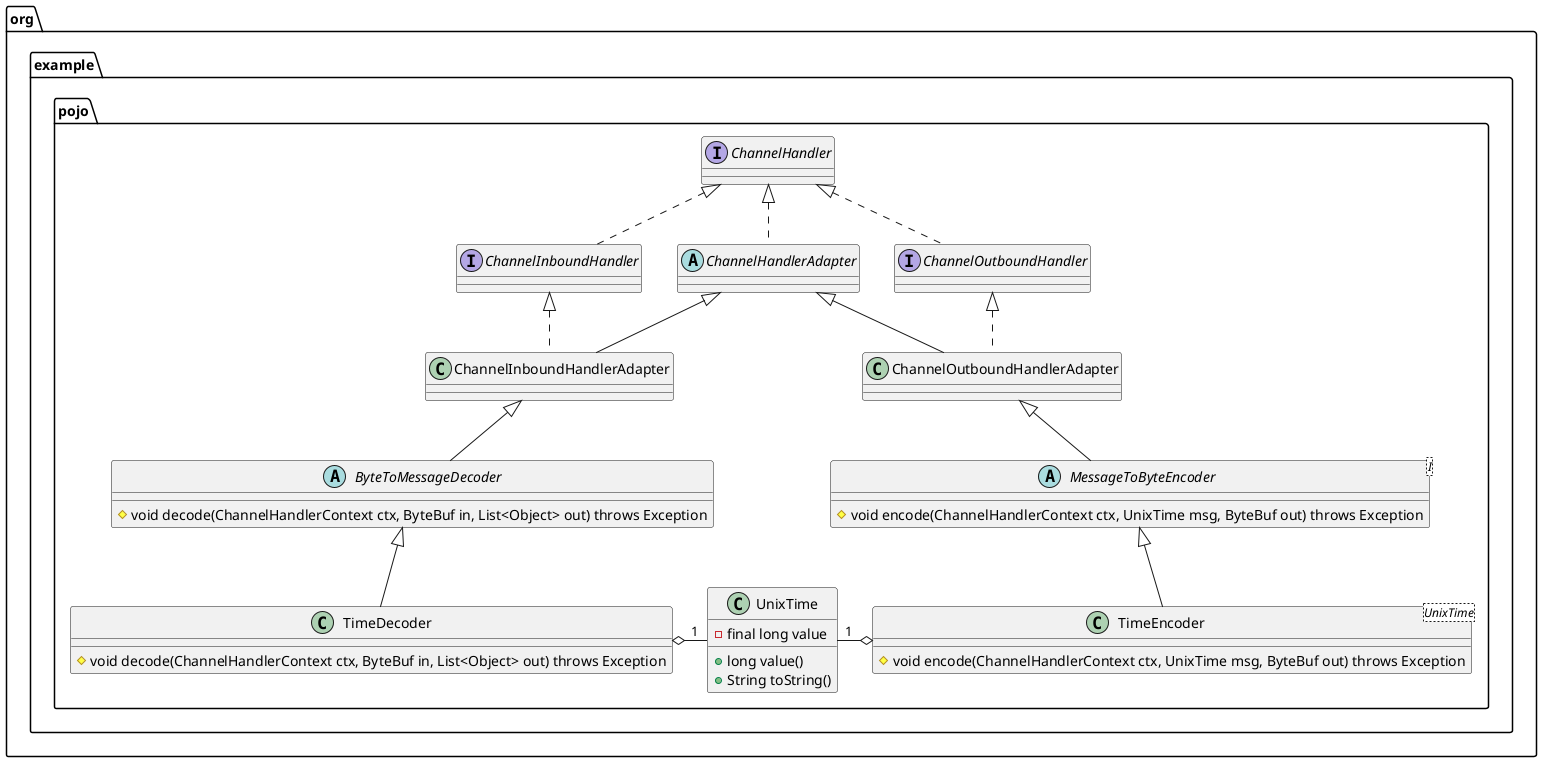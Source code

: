 @startuml

package "org.example.pojo" {
    '  TimeDecoder class diagram
    ChannelHandler <|.. ChannelOutboundHandler
    ChannelOutboundHandler <|.. ChannelOutboundHandlerAdapter
    ChannelHandlerAdapter <|-- ChannelOutboundHandlerAdapter
    ChannelOutboundHandlerAdapter <|-- MessageToByteEncoder
    MessageToByteEncoder <|-- TimeEncoder

    interface ChannelOutboundHandler { }
    class ChannelOutboundHandlerAdapter { }
    abstract class MessageToByteEncoder<I> {
        # void encode(ChannelHandlerContext ctx, UnixTime msg, ByteBuf out) throws Exception
    }

    class TimeEncoder<UnixTime> {
        # void encode(ChannelHandlerContext ctx, UnixTime msg, ByteBuf out) throws Exception
    }

    '  TimeDecoder class diagram
    ChannelHandler <|.. ChannelInboundHandler
    ChannelHandler <|.. ChannelHandlerAdapter
    ChannelInboundHandler <|.. ChannelInboundHandlerAdapter
    ChannelHandlerAdapter <|-- ChannelInboundHandlerAdapter
    ChannelInboundHandlerAdapter <|-- ByteToMessageDecoder
    ByteToMessageDecoder <|-- TimeDecoder

    interface ChannelHandler { }
    abstract class ChannelHandlerAdapter { }
    interface ChannelInboundHandler { }
    class ChannelInboundHandlerAdapter { }
    abstract class ByteToMessageDecoder {
        # void decode(ChannelHandlerContext ctx, ByteBuf in, List<Object> out) throws Exception
    }

    class TimeDecoder {
        # void decode(ChannelHandlerContext ctx, ByteBuf in, List<Object> out) throws Exception
    }

    ' UnixTime
    TimeEncoder o-left-"1" UnixTime
    TimeDecoder o-right-"1" UnixTime

    class UnixTime {
        - final long value
        + long value()
        + String toString()
    }
}

@enduml